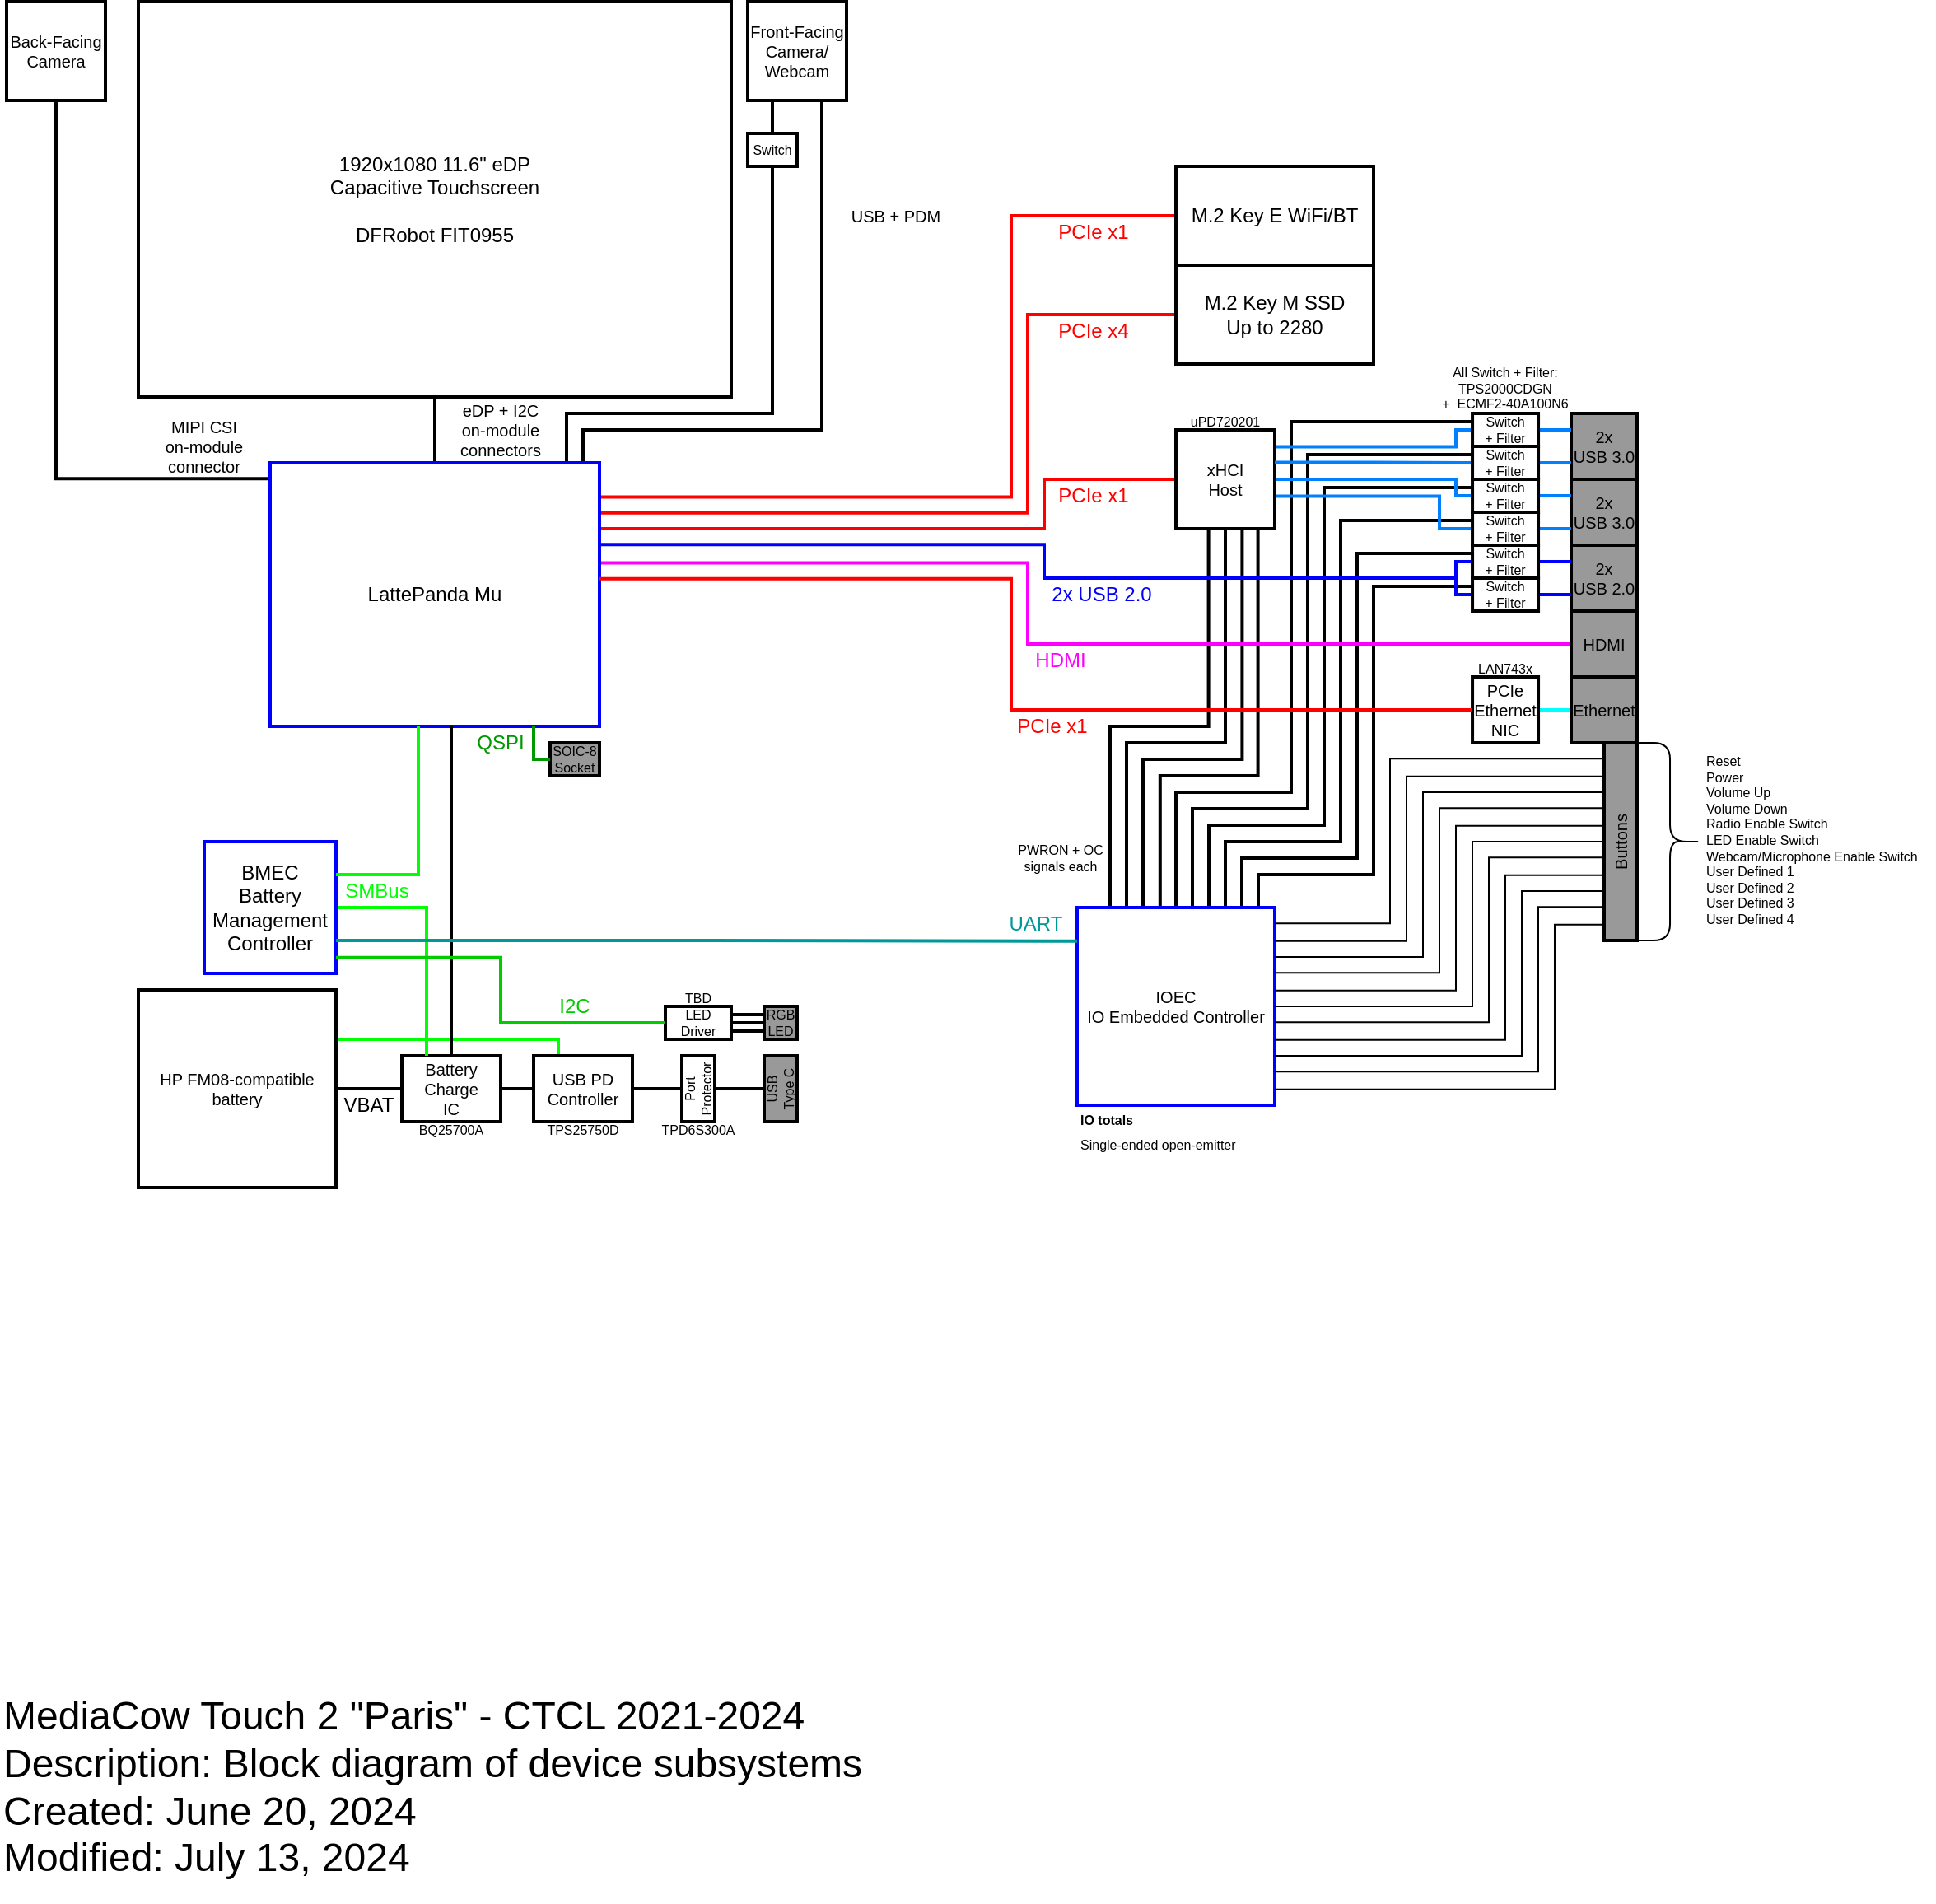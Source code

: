 <mxfile version="24.6.4" type="device">
  <diagram name="Page-1" id="_52FcOgEGnPiSp6zgUy1">
    <mxGraphModel dx="717" dy="421" grid="1" gridSize="10" guides="1" tooltips="1" connect="1" arrows="0" fold="1" page="1" pageScale="1" pageWidth="1654" pageHeight="1169" math="0" shadow="0">
      <root>
        <mxCell id="0" />
        <mxCell id="1" parent="0" />
        <mxCell id="qCC53J8WeRlyu8_lVZd8-50" style="edgeStyle=orthogonalEdgeStyle;rounded=0;orthogonalLoop=1;jettySize=auto;html=1;exitX=0.42;exitY=0;exitDx=0;exitDy=0;exitPerimeter=0;entryX=0.83;entryY=1;entryDx=0;entryDy=0;entryPerimeter=0;strokeWidth=2;endArrow=none;endFill=0;" edge="1" parent="1" source="qCC53J8WeRlyu8_lVZd8-1" target="nyTxFrwXQeLfpjwzNf0D-9">
          <mxGeometry relative="1" as="geometry">
            <Array as="points">
              <mxPoint x="710" y="480" />
              <mxPoint x="770" y="480" />
            </Array>
          </mxGeometry>
        </mxCell>
        <mxCell id="qCC53J8WeRlyu8_lVZd8-51" style="edgeStyle=orthogonalEdgeStyle;rounded=0;orthogonalLoop=1;jettySize=auto;html=1;exitX=0.67;exitY=1;exitDx=0;exitDy=0;exitPerimeter=0;entryX=0.33;entryY=0;entryDx=0;entryDy=0;entryPerimeter=0;strokeWidth=2;endArrow=none;endFill=0;" edge="1" parent="1" source="nyTxFrwXQeLfpjwzNf0D-9" target="qCC53J8WeRlyu8_lVZd8-1">
          <mxGeometry relative="1" as="geometry">
            <Array as="points">
              <mxPoint x="760" y="470" />
              <mxPoint x="700" y="470" />
              <mxPoint x="700" y="560" />
            </Array>
          </mxGeometry>
        </mxCell>
        <mxCell id="qCC53J8WeRlyu8_lVZd8-52" style="edgeStyle=orthogonalEdgeStyle;rounded=0;orthogonalLoop=1;jettySize=auto;html=1;exitX=0.25;exitY=0;exitDx=0;exitDy=0;exitPerimeter=0;entryX=0.5;entryY=1;entryDx=0;entryDy=0;entryPerimeter=0;strokeWidth=2;endArrow=none;endFill=0;" edge="1" parent="1" source="qCC53J8WeRlyu8_lVZd8-1" target="nyTxFrwXQeLfpjwzNf0D-9">
          <mxGeometry relative="1" as="geometry">
            <Array as="points">
              <mxPoint x="690" y="460" />
              <mxPoint x="750" y="460" />
            </Array>
          </mxGeometry>
        </mxCell>
        <mxCell id="qCC53J8WeRlyu8_lVZd8-53" style="edgeStyle=orthogonalEdgeStyle;rounded=0;orthogonalLoop=1;jettySize=auto;html=1;exitX=0.33;exitY=1;exitDx=0;exitDy=0;exitPerimeter=0;entryX=0.17;entryY=0;entryDx=0;entryDy=0;entryPerimeter=0;strokeWidth=2;endArrow=none;endFill=0;" edge="1" parent="1" source="nyTxFrwXQeLfpjwzNf0D-9" target="qCC53J8WeRlyu8_lVZd8-1">
          <mxGeometry relative="1" as="geometry">
            <Array as="points">
              <mxPoint x="740" y="450" />
              <mxPoint x="680" y="450" />
              <mxPoint x="680" y="560" />
            </Array>
          </mxGeometry>
        </mxCell>
        <mxCell id="qCC53J8WeRlyu8_lVZd8-33" style="edgeStyle=orthogonalEdgeStyle;rounded=0;orthogonalLoop=1;jettySize=auto;html=1;exitX=0;exitY=0.25;exitDx=0;exitDy=0;entryX=0.5;entryY=0;entryDx=0;entryDy=0;entryPerimeter=0;strokeWidth=2;endArrow=none;endFill=0;" edge="1" parent="1" source="qCC53J8WeRlyu8_lVZd8-13" target="qCC53J8WeRlyu8_lVZd8-1">
          <mxGeometry relative="1" as="geometry">
            <mxPoint x="790" y="490" as="targetPoint" />
            <Array as="points">
              <mxPoint x="790" y="265" />
              <mxPoint x="790" y="490" />
              <mxPoint x="720" y="490" />
            </Array>
          </mxGeometry>
        </mxCell>
        <mxCell id="qCC53J8WeRlyu8_lVZd8-44" style="edgeStyle=orthogonalEdgeStyle;rounded=0;orthogonalLoop=1;jettySize=auto;html=1;exitX=0;exitY=0.25;exitDx=0;exitDy=0;entryX=0.58;entryY=0;entryDx=0;entryDy=0;entryPerimeter=0;strokeWidth=2;endArrow=none;endFill=0;" edge="1" parent="1" source="qCC53J8WeRlyu8_lVZd8-65" target="qCC53J8WeRlyu8_lVZd8-1">
          <mxGeometry relative="1" as="geometry">
            <mxPoint x="900.03" y="285" as="sourcePoint" />
            <Array as="points">
              <mxPoint x="800" y="285" />
              <mxPoint x="800" y="500" />
              <mxPoint x="730" y="500" />
              <mxPoint x="730" y="560" />
            </Array>
          </mxGeometry>
        </mxCell>
        <mxCell id="qCC53J8WeRlyu8_lVZd8-45" style="edgeStyle=orthogonalEdgeStyle;rounded=0;orthogonalLoop=1;jettySize=auto;html=1;exitX=0;exitY=0.25;exitDx=0;exitDy=0;entryX=0.67;entryY=0;entryDx=0;entryDy=0;entryPerimeter=0;strokeWidth=2;endArrow=none;endFill=0;" edge="1" parent="1" source="qCC53J8WeRlyu8_lVZd8-66" target="qCC53J8WeRlyu8_lVZd8-1">
          <mxGeometry relative="1" as="geometry">
            <mxPoint x="900.03" y="305" as="sourcePoint" />
            <Array as="points">
              <mxPoint x="810" y="305" />
              <mxPoint x="810" y="510" />
              <mxPoint x="740" y="510" />
              <mxPoint x="740" y="560" />
            </Array>
          </mxGeometry>
        </mxCell>
        <mxCell id="qCC53J8WeRlyu8_lVZd8-46" style="edgeStyle=orthogonalEdgeStyle;rounded=0;orthogonalLoop=1;jettySize=auto;html=1;exitX=0;exitY=0.25;exitDx=0;exitDy=0;strokeWidth=2;endArrow=none;endFill=0;entryX=0.75;entryY=0;entryDx=0;entryDy=0;entryPerimeter=0;" edge="1" parent="1" source="qCC53J8WeRlyu8_lVZd8-67" target="qCC53J8WeRlyu8_lVZd8-1">
          <mxGeometry relative="1" as="geometry">
            <mxPoint x="900.03" y="325" as="sourcePoint" />
            <mxPoint x="740" y="560" as="targetPoint" />
            <Array as="points">
              <mxPoint x="820" y="325" />
              <mxPoint x="820" y="520" />
              <mxPoint x="750" y="520" />
            </Array>
          </mxGeometry>
        </mxCell>
        <mxCell id="qCC53J8WeRlyu8_lVZd8-47" style="edgeStyle=orthogonalEdgeStyle;rounded=0;orthogonalLoop=1;jettySize=auto;html=1;exitX=0;exitY=0.25;exitDx=0;exitDy=0;entryX=0.83;entryY=0;entryDx=0;entryDy=0;entryPerimeter=0;strokeWidth=2;endArrow=none;endFill=0;" edge="1" parent="1" source="qCC53J8WeRlyu8_lVZd8-68" target="qCC53J8WeRlyu8_lVZd8-1">
          <mxGeometry relative="1" as="geometry">
            <mxPoint x="900.03" y="345" as="sourcePoint" />
            <Array as="points">
              <mxPoint x="830" y="345" />
              <mxPoint x="830" y="530" />
              <mxPoint x="760" y="530" />
              <mxPoint x="760" y="560" />
            </Array>
          </mxGeometry>
        </mxCell>
        <mxCell id="qCC53J8WeRlyu8_lVZd8-48" style="edgeStyle=orthogonalEdgeStyle;rounded=0;orthogonalLoop=1;jettySize=auto;html=1;exitX=0;exitY=0.25;exitDx=0;exitDy=0;entryX=0.92;entryY=0;entryDx=0;entryDy=0;entryPerimeter=0;strokeWidth=2;endArrow=none;endFill=0;" edge="1" parent="1" target="qCC53J8WeRlyu8_lVZd8-1">
          <mxGeometry relative="1" as="geometry">
            <mxPoint x="900.03" y="365" as="sourcePoint" />
            <Array as="points">
              <mxPoint x="840" y="365" />
              <mxPoint x="840" y="540" />
              <mxPoint x="770" y="540" />
              <mxPoint x="770" y="560" />
            </Array>
          </mxGeometry>
        </mxCell>
        <mxCell id="nyTxFrwXQeLfpjwzNf0D-2" style="edgeStyle=orthogonalEdgeStyle;rounded=0;orthogonalLoop=1;jettySize=auto;html=1;exitX=0.5;exitY=0;exitDx=0;exitDy=0;strokeWidth=2;endArrow=none;endFill=0;exitPerimeter=0;" parent="1" source="ZBqfu0O2WaxuwT3IXtq2-2" target="ZBqfu0O2WaxuwT3IXtq2-3" edge="1">
          <mxGeometry relative="1" as="geometry" />
        </mxCell>
        <mxCell id="nyTxFrwXQeLfpjwzNf0D-19" style="edgeStyle=orthogonalEdgeStyle;rounded=0;orthogonalLoop=1;jettySize=auto;html=1;exitX=1;exitY=0.13;exitDx=0;exitDy=0;exitPerimeter=0;entryX=0;entryY=0.5;entryDx=0;entryDy=0;strokeWidth=2;endArrow=none;endFill=0;strokeColor=#FF0000;" parent="1" source="ZBqfu0O2WaxuwT3IXtq2-2" target="nyTxFrwXQeLfpjwzNf0D-18" edge="1">
          <mxGeometry relative="1" as="geometry">
            <Array as="points">
              <mxPoint x="620" y="311" />
              <mxPoint x="620" y="140" />
            </Array>
          </mxGeometry>
        </mxCell>
        <mxCell id="nyTxFrwXQeLfpjwzNf0D-20" style="edgeStyle=orthogonalEdgeStyle;rounded=0;orthogonalLoop=1;jettySize=auto;html=1;exitX=1;exitY=0.19;exitDx=0;exitDy=0;exitPerimeter=0;entryX=0;entryY=0.5;entryDx=0;entryDy=0;strokeWidth=2;endArrow=none;endFill=0;strokeColor=#FF0000;" parent="1" source="ZBqfu0O2WaxuwT3IXtq2-2" target="nyTxFrwXQeLfpjwzNf0D-17" edge="1">
          <mxGeometry relative="1" as="geometry">
            <Array as="points">
              <mxPoint x="630" y="320" />
              <mxPoint x="630" y="200" />
            </Array>
          </mxGeometry>
        </mxCell>
        <mxCell id="nyTxFrwXQeLfpjwzNf0D-21" style="edgeStyle=orthogonalEdgeStyle;rounded=0;orthogonalLoop=1;jettySize=auto;html=1;exitX=1;exitY=0.25;exitDx=0;exitDy=0;exitPerimeter=0;entryX=0;entryY=0.5;entryDx=0;entryDy=0;strokeWidth=2;endArrow=none;endFill=0;strokeColor=#FF0000;" parent="1" source="ZBqfu0O2WaxuwT3IXtq2-2" target="nyTxFrwXQeLfpjwzNf0D-9" edge="1">
          <mxGeometry relative="1" as="geometry">
            <Array as="points">
              <mxPoint x="640" y="330" />
              <mxPoint x="640" y="300" />
            </Array>
          </mxGeometry>
        </mxCell>
        <mxCell id="nyTxFrwXQeLfpjwzNf0D-22" style="edgeStyle=orthogonalEdgeStyle;rounded=0;orthogonalLoop=1;jettySize=auto;html=1;exitX=1;exitY=0.31;exitDx=0;exitDy=0;exitPerimeter=0;strokeWidth=2;endArrow=none;endFill=0;strokeColor=#0000FF;" parent="1" source="ZBqfu0O2WaxuwT3IXtq2-2" edge="1">
          <mxGeometry relative="1" as="geometry">
            <mxPoint x="890" y="360" as="targetPoint" />
            <Array as="points">
              <mxPoint x="640" y="340" />
              <mxPoint x="640" y="360" />
            </Array>
          </mxGeometry>
        </mxCell>
        <mxCell id="nyTxFrwXQeLfpjwzNf0D-23" style="edgeStyle=orthogonalEdgeStyle;rounded=0;orthogonalLoop=1;jettySize=auto;html=1;strokeWidth=2;endArrow=none;endFill=0;entryX=0;entryY=0.5;entryDx=0;entryDy=0;strokeColor=#FF00FF;exitX=1;exitY=0.38;exitDx=0;exitDy=0;exitPerimeter=0;" parent="1" source="ZBqfu0O2WaxuwT3IXtq2-2" target="nyTxFrwXQeLfpjwzNf0D-5" edge="1">
          <mxGeometry relative="1" as="geometry">
            <Array as="points">
              <mxPoint x="630" y="351" />
              <mxPoint x="630" y="400" />
            </Array>
            <mxPoint x="380" y="350" as="sourcePoint" />
            <mxPoint x="790" y="390" as="targetPoint" />
          </mxGeometry>
        </mxCell>
        <mxCell id="nyTxFrwXQeLfpjwzNf0D-36" style="edgeStyle=orthogonalEdgeStyle;rounded=0;orthogonalLoop=1;jettySize=auto;html=1;exitX=0;exitY=0.06;exitDx=0;exitDy=0;exitPerimeter=0;entryX=0.5;entryY=1;entryDx=0;entryDy=0;endArrow=none;endFill=0;strokeWidth=2;" parent="1" source="ZBqfu0O2WaxuwT3IXtq2-2" target="nyTxFrwXQeLfpjwzNf0D-34" edge="1">
          <mxGeometry relative="1" as="geometry" />
        </mxCell>
        <mxCell id="qCC53J8WeRlyu8_lVZd8-3" style="edgeStyle=orthogonalEdgeStyle;rounded=0;orthogonalLoop=1;jettySize=auto;html=1;exitX=0.9;exitY=0;exitDx=0;exitDy=0;exitPerimeter=0;entryX=0.5;entryY=1;entryDx=0;entryDy=0;strokeWidth=2;endArrow=none;endFill=0;" edge="1" parent="1" source="ZBqfu0O2WaxuwT3IXtq2-2" target="qCC53J8WeRlyu8_lVZd8-123">
          <mxGeometry relative="1" as="geometry">
            <Array as="points">
              <mxPoint x="350" y="260" />
              <mxPoint x="475" y="260" />
            </Array>
          </mxGeometry>
        </mxCell>
        <mxCell id="qCC53J8WeRlyu8_lVZd8-125" style="edgeStyle=orthogonalEdgeStyle;rounded=0;orthogonalLoop=1;jettySize=auto;html=1;exitX=0.95;exitY=0;exitDx=0;exitDy=0;exitPerimeter=0;entryX=0.75;entryY=1;entryDx=0;entryDy=0;strokeWidth=2;endArrow=none;endFill=0;" edge="1" parent="1" source="ZBqfu0O2WaxuwT3IXtq2-2" target="nyTxFrwXQeLfpjwzNf0D-35">
          <mxGeometry relative="1" as="geometry">
            <Array as="points">
              <mxPoint x="360" y="270" />
              <mxPoint x="505" y="270" />
            </Array>
          </mxGeometry>
        </mxCell>
        <mxCell id="ZBqfu0O2WaxuwT3IXtq2-2" value="LattePanda Mu" style="rounded=0;whiteSpace=wrap;html=1;strokeWidth=2;points=[[0,0.06,0,0,0],[0,0.13,0,0,0],[0,0.19,0,0,0],[0,0.25,0,0,0],[0,0.31,0,0,0],[0,0.38,0,0,0],[0,0.44,0,0,0],[0,0.5,0,0,0],[0,0.56,0,0,0],[0,0.63,0,0,0],[0,0.69,0,0,0],[0,0.75,0,0,0],[0,0.81,0,0,0],[0,0.88,0,0,0],[0,0.94,0,0,0],[0.05,0,0,0,0],[0.05,1,0,0,0],[0.1,0,0,0,0],[0.1,1,0,0,0],[0.15,0,0,0,0],[0.15,1,0,0,0],[0.2,0,0,0,0],[0.2,1,0,0,0],[0.25,0,0,0,0],[0.25,1,0,0,0],[0.3,0,0,0,0],[0.3,1,0,0,0],[0.35,0,0,0,0],[0.35,1,0,0,0],[0.4,0,0,0,0],[0.4,1,0,0,0],[0.45,0,0,0,0],[0.45,1,0,0,0],[0.5,0,0,0,0],[0.5,1,0,0,0],[0.55,0,0,0,0],[0.55,1,0,0,0],[0.6,0,0,0,0],[0.6,1,0,0,0],[0.65,0,0,0,0],[0.65,1,0,0,0],[0.7,0,0,0,0],[0.7,1,0,0,0],[0.75,0,0,0,0],[0.75,1,0,0,0],[0.8,0,0,0,0],[0.8,1,0,0,0],[0.85,0,0,0,0],[0.85,1,0,0,0],[0.9,0,0,0,0],[0.9,1,0,0,0],[0.95,0,0,0,0],[0.95,1,0,0,0],[1,0.06,0,0,0],[1,0.13,0,0,0],[1,0.19,0,0,0],[1,0.25,0,0,0],[1,0.31,0,0,0],[1,0.38,0,0,0],[1,0.44,0,0,0],[1,0.5,0,0,0],[1,0.56,0,0,0],[1,0.63,0,0,0],[1,0.69,0,0,0],[1,0.75,0,0,0],[1,0.81,0,0,0],[1,0.88,0,0,0],[1,0.94,0,0,0]];strokeColor=#0000FF;" parent="1" vertex="1">
          <mxGeometry x="170" y="290" width="200" height="160" as="geometry" />
        </mxCell>
        <mxCell id="ZBqfu0O2WaxuwT3IXtq2-3" value="1920x1080 11.6&quot; eDP &lt;br&gt;Capacitive Touchscreen&lt;br&gt;&lt;br&gt;DFRobot&amp;nbsp;FIT0955" style="rounded=0;whiteSpace=wrap;html=1;align=center;verticalAlign=middle;fontFamily=Helvetica;fontSize=12;strokeWidth=2;" parent="1" vertex="1">
          <mxGeometry x="90" y="10" width="360" height="240" as="geometry" />
        </mxCell>
        <mxCell id="nyTxFrwXQeLfpjwzNf0D-1" value="MediaCow Touch 2 &quot;Paris&quot; - CTCL 2021-2024&lt;br style=&quot;font-size: 24px;&quot;&gt;Description: Block diagram of device subsystems&lt;br style=&quot;font-size: 24px;&quot;&gt;&lt;div style=&quot;font-size: 24px;&quot;&gt;Created: June 20, 2024&lt;/div&gt;&lt;div style=&quot;font-size: 24px;&quot;&gt;Modified: July 13, 2024&lt;/div&gt;" style="text;html=1;align=left;verticalAlign=top;whiteSpace=wrap;rounded=0;fontSize=24;" parent="1" vertex="1">
          <mxGeometry x="6.43" y="1030" width="563.57" height="133.86" as="geometry" />
        </mxCell>
        <mxCell id="nyTxFrwXQeLfpjwzNf0D-3" value="eDP + I2C&lt;br style=&quot;font-size: 10px;&quot;&gt;on-module &lt;br&gt;connectors" style="text;html=1;align=center;verticalAlign=middle;whiteSpace=wrap;rounded=0;fontSize=10;" parent="1" vertex="1">
          <mxGeometry x="280" y="250" width="60" height="40" as="geometry" />
        </mxCell>
        <mxCell id="nyTxFrwXQeLfpjwzNf0D-13" style="edgeStyle=orthogonalEdgeStyle;rounded=0;orthogonalLoop=1;jettySize=auto;html=1;exitX=1;exitY=0.5;exitDx=0;exitDy=0;strokeWidth=2;endArrow=none;endFill=0;strokeColor=#00FFFF;" parent="1" source="nyTxFrwXQeLfpjwzNf0D-4" target="nyTxFrwXQeLfpjwzNf0D-12" edge="1">
          <mxGeometry relative="1" as="geometry" />
        </mxCell>
        <mxCell id="nyTxFrwXQeLfpjwzNf0D-4" value="PCIe&lt;div style=&quot;font-size: 10px;&quot;&gt;Ethernet&lt;/div&gt;&lt;div style=&quot;font-size: 10px;&quot;&gt;NIC&lt;/div&gt;" style="rounded=0;whiteSpace=wrap;html=1;strokeWidth=2;fontSize=10;" parent="1" vertex="1">
          <mxGeometry x="900.03" y="420" width="40" height="40" as="geometry" />
        </mxCell>
        <mxCell id="nyTxFrwXQeLfpjwzNf0D-5" value="HDMI" style="rounded=0;whiteSpace=wrap;html=1;strokeWidth=2;fontSize=10;fillColor=#999999;" parent="1" vertex="1">
          <mxGeometry x="960" y="380" width="40" height="40" as="geometry" />
        </mxCell>
        <mxCell id="nyTxFrwXQeLfpjwzNf0D-6" value="2x&lt;br&gt;USB 2.0" style="rounded=0;whiteSpace=wrap;html=1;strokeWidth=2;fontSize=10;fillColor=#999999;" parent="1" vertex="1">
          <mxGeometry x="960" y="340" width="40" height="40" as="geometry" />
        </mxCell>
        <mxCell id="nyTxFrwXQeLfpjwzNf0D-7" value="2x&lt;br&gt;USB 3.0" style="rounded=0;whiteSpace=wrap;html=1;strokeWidth=2;fontSize=10;fillColor=#999999;" parent="1" vertex="1">
          <mxGeometry x="960" y="300" width="40" height="40" as="geometry" />
        </mxCell>
        <mxCell id="nyTxFrwXQeLfpjwzNf0D-8" value="2x&lt;br&gt;USB 3.0" style="rounded=0;whiteSpace=wrap;html=1;strokeWidth=2;fontSize=10;fillColor=#999999;" parent="1" vertex="1">
          <mxGeometry x="960" y="260" width="40" height="40" as="geometry" />
        </mxCell>
        <mxCell id="qCC53J8WeRlyu8_lVZd8-25" style="edgeStyle=orthogonalEdgeStyle;rounded=0;orthogonalLoop=1;jettySize=auto;html=1;exitX=1;exitY=0.17;exitDx=0;exitDy=0;exitPerimeter=0;entryX=0;entryY=0.5;entryDx=0;entryDy=0;endArrow=none;endFill=0;strokeWidth=2;strokeColor=#007FFF;" edge="1" parent="1" source="nyTxFrwXQeLfpjwzNf0D-9" target="qCC53J8WeRlyu8_lVZd8-13">
          <mxGeometry relative="1" as="geometry">
            <Array as="points">
              <mxPoint x="890" y="280" />
              <mxPoint x="890" y="270" />
            </Array>
          </mxGeometry>
        </mxCell>
        <mxCell id="qCC53J8WeRlyu8_lVZd8-27" style="edgeStyle=orthogonalEdgeStyle;rounded=0;orthogonalLoop=1;jettySize=auto;html=1;exitX=1;exitY=0.5;exitDx=0;exitDy=0;exitPerimeter=0;entryX=0;entryY=0.5;entryDx=0;entryDy=0;endArrow=none;endFill=0;strokeWidth=2;strokeColor=#007FFF;" edge="1" parent="1" source="nyTxFrwXQeLfpjwzNf0D-9" target="qCC53J8WeRlyu8_lVZd8-66">
          <mxGeometry relative="1" as="geometry">
            <mxPoint x="900.03" y="310" as="targetPoint" />
            <Array as="points">
              <mxPoint x="890" y="300" />
              <mxPoint x="890" y="310" />
            </Array>
          </mxGeometry>
        </mxCell>
        <mxCell id="qCC53J8WeRlyu8_lVZd8-28" style="edgeStyle=orthogonalEdgeStyle;rounded=0;orthogonalLoop=1;jettySize=auto;html=1;exitX=1;exitY=0.67;exitDx=0;exitDy=0;exitPerimeter=0;entryX=0;entryY=0.5;entryDx=0;entryDy=0;endArrow=none;endFill=0;strokeWidth=2;strokeColor=#007FFF;" edge="1" parent="1" source="nyTxFrwXQeLfpjwzNf0D-9" target="qCC53J8WeRlyu8_lVZd8-67">
          <mxGeometry relative="1" as="geometry">
            <mxPoint x="900.03" y="330" as="targetPoint" />
            <Array as="points">
              <mxPoint x="880" y="310" />
              <mxPoint x="880" y="330" />
            </Array>
          </mxGeometry>
        </mxCell>
        <mxCell id="nyTxFrwXQeLfpjwzNf0D-9" value="xHCI&lt;div&gt;Host&lt;/div&gt;" style="rounded=0;whiteSpace=wrap;html=1;strokeWidth=2;fontSize=10;points=[[0,0.17,0,0,0],[0,0.33,0,0,0],[0,0.5,0,0,0],[0,0.67,0,0,0],[0,0.83,0,0,0],[0.17,0,0,0,0],[0.17,1,0,0,0],[0.33,0,0,0,0],[0.33,1,0,0,0],[0.5,0,0,0,0],[0.5,1,0,0,0],[0.67,0,0,0,0],[0.67,1,0,0,0],[0.83,0,0,0,0],[0.83,1,0,0,0],[1,0.17,0,0,0],[1,0.33,0,0,0],[1,0.5,0,0,0],[1,0.67,0,0,0],[1,0.83,0,0,0]];" parent="1" vertex="1">
          <mxGeometry x="720" y="270" width="60" height="60" as="geometry" />
        </mxCell>
        <mxCell id="nyTxFrwXQeLfpjwzNf0D-12" value="Ethernet" style="rounded=0;whiteSpace=wrap;html=1;strokeWidth=2;fontSize=10;fillColor=#999999;" parent="1" vertex="1">
          <mxGeometry x="960" y="420" width="40" height="40" as="geometry" />
        </mxCell>
        <mxCell id="7Sn69RZkU82Lt-cHXCPE-11" style="edgeStyle=orthogonalEdgeStyle;rounded=0;orthogonalLoop=1;jettySize=auto;html=1;exitX=0;exitY=0.5;exitDx=0;exitDy=0;entryX=1;entryY=0.5;entryDx=0;entryDy=0;strokeWidth=2;endArrow=none;endFill=0;" parent="1" source="7Sn69RZkU82Lt-cHXCPE-21" target="7Sn69RZkU82Lt-cHXCPE-7" edge="1">
          <mxGeometry relative="1" as="geometry" />
        </mxCell>
        <mxCell id="nyTxFrwXQeLfpjwzNf0D-14" value="USB&lt;div style=&quot;font-size: 8px;&quot;&gt;Type&amp;nbsp;&lt;span style=&quot;background-color: initial;&quot;&gt;C&lt;/span&gt;&lt;/div&gt;" style="rounded=0;whiteSpace=wrap;html=1;strokeWidth=2;fontSize=8;horizontal=0;fillColor=#999999;" parent="1" vertex="1">
          <mxGeometry x="470" y="650" width="20" height="40" as="geometry" />
        </mxCell>
        <mxCell id="nyTxFrwXQeLfpjwzNf0D-17" value="M.2 Key M SSD&lt;div&gt;Up to 2280&lt;/div&gt;" style="rounded=0;whiteSpace=wrap;html=1;strokeWidth=2;" parent="1" vertex="1">
          <mxGeometry x="720" y="170" width="120" height="60" as="geometry" />
        </mxCell>
        <mxCell id="nyTxFrwXQeLfpjwzNf0D-18" value="M.2 Key E WiFi/BT" style="rounded=0;whiteSpace=wrap;html=1;strokeWidth=2;" parent="1" vertex="1">
          <mxGeometry x="720" y="110" width="120" height="60" as="geometry" />
        </mxCell>
        <mxCell id="nyTxFrwXQeLfpjwzNf0D-24" style="edgeStyle=orthogonalEdgeStyle;rounded=0;orthogonalLoop=1;jettySize=auto;html=1;exitX=1;exitY=0.44;exitDx=0;exitDy=0;exitPerimeter=0;entryX=0;entryY=0.5;entryDx=0;entryDy=0;strokeWidth=2;endArrow=none;endFill=0;strokeColor=#FF0000;" parent="1" source="ZBqfu0O2WaxuwT3IXtq2-2" target="nyTxFrwXQeLfpjwzNf0D-4" edge="1">
          <mxGeometry relative="1" as="geometry">
            <Array as="points">
              <mxPoint x="620" y="360" />
              <mxPoint x="620" y="440" />
            </Array>
          </mxGeometry>
        </mxCell>
        <mxCell id="nyTxFrwXQeLfpjwzNf0D-25" value="2x USB 2.0" style="text;html=1;align=center;verticalAlign=middle;whiteSpace=wrap;rounded=0;strokeColor=none;fontColor=#0000FF;" parent="1" vertex="1">
          <mxGeometry x="640" y="360" width="70" height="20" as="geometry" />
        </mxCell>
        <mxCell id="nyTxFrwXQeLfpjwzNf0D-29" value="HDMI" style="text;html=1;align=center;verticalAlign=middle;whiteSpace=wrap;rounded=0;fontColor=#FF00FF;" parent="1" vertex="1">
          <mxGeometry x="630" y="400" width="40" height="20" as="geometry" />
        </mxCell>
        <mxCell id="nyTxFrwXQeLfpjwzNf0D-30" value="PCIe x1" style="text;html=1;align=center;verticalAlign=middle;whiteSpace=wrap;rounded=0;fontColor=#FF0000;" parent="1" vertex="1">
          <mxGeometry x="620" y="440" width="50" height="20" as="geometry" />
        </mxCell>
        <mxCell id="nyTxFrwXQeLfpjwzNf0D-31" value="PCIe x1" style="text;html=1;align=center;verticalAlign=middle;whiteSpace=wrap;rounded=0;fontColor=#FF0000;" parent="1" vertex="1">
          <mxGeometry x="640" y="300" width="60" height="20" as="geometry" />
        </mxCell>
        <mxCell id="nyTxFrwXQeLfpjwzNf0D-32" value="PCIe x1" style="text;html=1;align=center;verticalAlign=middle;whiteSpace=wrap;rounded=0;fontColor=#FF0000;" parent="1" vertex="1">
          <mxGeometry x="640" y="140" width="60" height="20" as="geometry" />
        </mxCell>
        <mxCell id="nyTxFrwXQeLfpjwzNf0D-33" value="PCIe x4" style="text;html=1;align=center;verticalAlign=middle;whiteSpace=wrap;rounded=0;fontColor=#FF0000;" parent="1" vertex="1">
          <mxGeometry x="640" y="200" width="60" height="20" as="geometry" />
        </mxCell>
        <mxCell id="nyTxFrwXQeLfpjwzNf0D-34" value="Back-Facing Camera" style="rounded=0;whiteSpace=wrap;html=1;fontSize=10;strokeWidth=2;" parent="1" vertex="1">
          <mxGeometry x="10" y="10" width="60" height="60" as="geometry" />
        </mxCell>
        <mxCell id="nyTxFrwXQeLfpjwzNf0D-35" value="Front-Facing Camera/&lt;br&gt;&lt;span style=&quot;background-color: initial;&quot;&gt;Webcam&lt;/span&gt;" style="rounded=0;whiteSpace=wrap;html=1;fontSize=10;strokeWidth=2;" parent="1" vertex="1">
          <mxGeometry x="460" y="10" width="60" height="60" as="geometry" />
        </mxCell>
        <mxCell id="nyTxFrwXQeLfpjwzNf0D-40" value="MIPI CSI&lt;br style=&quot;font-size: 10px;&quot;&gt;on-module &lt;br&gt;connector" style="text;html=1;align=center;verticalAlign=middle;whiteSpace=wrap;rounded=0;fontSize=10;" parent="1" vertex="1">
          <mxGeometry x="100.0" y="260" width="60" height="40" as="geometry" />
        </mxCell>
        <mxCell id="nyTxFrwXQeLfpjwzNf0D-41" value="USB + PDM" style="text;html=1;align=center;verticalAlign=middle;whiteSpace=wrap;rounded=0;fontSize=10;" parent="1" vertex="1">
          <mxGeometry x="520" y="130" width="60" height="20" as="geometry" />
        </mxCell>
        <mxCell id="7Sn69RZkU82Lt-cHXCPE-36" style="edgeStyle=orthogonalEdgeStyle;rounded=0;orthogonalLoop=1;jettySize=auto;html=1;exitX=1;exitY=0.5;exitDx=0;exitDy=0;entryX=0;entryY=0.5;entryDx=0;entryDy=0;strokeWidth=2;endArrow=none;endFill=0;" parent="1" source="7Sn69RZkU82Lt-cHXCPE-3" target="7Sn69RZkU82Lt-cHXCPE-7" edge="1">
          <mxGeometry relative="1" as="geometry" />
        </mxCell>
        <mxCell id="7Sn69RZkU82Lt-cHXCPE-51" style="edgeStyle=orthogonalEdgeStyle;rounded=0;orthogonalLoop=1;jettySize=auto;html=1;exitX=0.25;exitY=0;exitDx=0;exitDy=0;entryX=1;entryY=0.25;entryDx=0;entryDy=0;strokeColor=#00FF00;strokeWidth=2;endArrow=none;endFill=0;" parent="1" source="7Sn69RZkU82Lt-cHXCPE-3" target="7Sn69RZkU82Lt-cHXCPE-5" edge="1">
          <mxGeometry relative="1" as="geometry">
            <Array as="points">
              <mxPoint x="265" y="640" />
            </Array>
          </mxGeometry>
        </mxCell>
        <mxCell id="7Sn69RZkU82Lt-cHXCPE-52" style="edgeStyle=orthogonalEdgeStyle;rounded=0;orthogonalLoop=1;jettySize=auto;html=1;exitX=0.25;exitY=0;exitDx=0;exitDy=0;entryX=0.25;entryY=0;entryDx=0;entryDy=0;strokeColor=#00FF00;strokeWidth=2;endArrow=none;endFill=0;" parent="1" source="7Sn69RZkU82Lt-cHXCPE-3" target="7Sn69RZkU82Lt-cHXCPE-7" edge="1">
          <mxGeometry relative="1" as="geometry">
            <Array as="points">
              <mxPoint x="265" y="640" />
              <mxPoint x="345" y="640" />
            </Array>
          </mxGeometry>
        </mxCell>
        <mxCell id="7Sn69RZkU82Lt-cHXCPE-3" value="Battery Charge&lt;div&gt;IC&lt;/div&gt;" style="rounded=0;whiteSpace=wrap;html=1;strokeWidth=2;fontSize=10;" parent="1" vertex="1">
          <mxGeometry x="250" y="650" width="60" height="40" as="geometry" />
        </mxCell>
        <mxCell id="7Sn69RZkU82Lt-cHXCPE-4" style="edgeStyle=orthogonalEdgeStyle;rounded=0;orthogonalLoop=1;jettySize=auto;html=1;exitX=0;exitY=0.5;exitDx=0;exitDy=0;entryX=1;entryY=0.5;entryDx=0;entryDy=0;strokeWidth=2;endArrow=none;endFill=0;" parent="1" source="7Sn69RZkU82Lt-cHXCPE-3" target="7Sn69RZkU82Lt-cHXCPE-5" edge="1">
          <mxGeometry relative="1" as="geometry">
            <mxPoint x="287" y="720" as="targetPoint" />
          </mxGeometry>
        </mxCell>
        <mxCell id="7Sn69RZkU82Lt-cHXCPE-5" value="HP FM08-compatible battery" style="rounded=0;whiteSpace=wrap;html=1;strokeWidth=2;fontSize=10;" parent="1" vertex="1">
          <mxGeometry x="90" y="610" width="120" height="120" as="geometry" />
        </mxCell>
        <mxCell id="7Sn69RZkU82Lt-cHXCPE-6" value="VBAT" style="text;html=1;align=center;verticalAlign=middle;whiteSpace=wrap;rounded=0;" parent="1" vertex="1">
          <mxGeometry x="210" y="670" width="40" height="20" as="geometry" />
        </mxCell>
        <mxCell id="7Sn69RZkU82Lt-cHXCPE-7" value="USB PD&lt;div&gt;Controller&lt;/div&gt;" style="rounded=0;whiteSpace=wrap;html=1;strokeWidth=2;fontSize=10;" parent="1" vertex="1">
          <mxGeometry x="330" y="650" width="60" height="40" as="geometry" />
        </mxCell>
        <mxCell id="7Sn69RZkU82Lt-cHXCPE-8" value="TPS25750D" style="text;html=1;align=center;verticalAlign=middle;whiteSpace=wrap;rounded=0;fontSize=8;" parent="1" vertex="1">
          <mxGeometry x="330" y="690" width="60" height="10" as="geometry" />
        </mxCell>
        <mxCell id="7Sn69RZkU82Lt-cHXCPE-9" value="BQ25700A" style="text;html=1;align=center;verticalAlign=middle;whiteSpace=wrap;rounded=0;fontSize=8;" parent="1" vertex="1">
          <mxGeometry x="255" y="690" width="50" height="10" as="geometry" />
        </mxCell>
        <mxCell id="7Sn69RZkU82Lt-cHXCPE-50" style="edgeStyle=orthogonalEdgeStyle;rounded=0;orthogonalLoop=1;jettySize=auto;html=1;exitX=1;exitY=0.5;exitDx=0;exitDy=0;exitPerimeter=0;entryX=0.25;entryY=0;entryDx=0;entryDy=0;strokeColor=#00FF00;strokeWidth=2;endArrow=none;endFill=0;" parent="1" source="7Sn69RZkU82Lt-cHXCPE-12" target="7Sn69RZkU82Lt-cHXCPE-3" edge="1">
          <mxGeometry relative="1" as="geometry" />
        </mxCell>
        <mxCell id="7Sn69RZkU82Lt-cHXCPE-12" value="BMEC&lt;br&gt;Battery Management Controller" style="rounded=0;whiteSpace=wrap;html=1;strokeWidth=2;points=[[0,0.13,0,0,0],[0,0.25,0,0,0],[0,0.38,0,0,0],[0,0.5,0,0,0],[0,0.63,0,0,0],[0,0.75,0,0,0],[0,0.88,0,0,0],[0.13,0,0,0,0],[0.13,1,0,0,0],[0.25,0,0,0,0],[0.25,1,0,0,0],[0.38,0,0,0,0],[0.38,1,0,0,0],[0.5,0,0,0,0],[0.5,1,0,0,0],[0.63,0,0,0,0],[0.63,1,0,0,0],[0.75,0,0,0,0],[0.75,1,0,0,0],[0.88,0,0,0,0],[0.88,1,0,0,0],[1,0.13,0,0,0],[1,0.25,0,0,0],[1,0.38,0,0,0],[1,0.5,0,0,0],[1,0.63,0,0,0],[1,0.75,0,0,0],[1,0.88,0,0,0]];strokeColor=#0000FF;" parent="1" vertex="1">
          <mxGeometry x="130" y="520" width="80" height="80" as="geometry" />
        </mxCell>
        <mxCell id="7Sn69RZkU82Lt-cHXCPE-22" style="edgeStyle=orthogonalEdgeStyle;rounded=0;orthogonalLoop=1;jettySize=auto;html=1;exitX=1;exitY=0.5;exitDx=0;exitDy=0;entryX=0;entryY=0.5;entryDx=0;entryDy=0;strokeWidth=2;endArrow=none;endFill=0;" parent="1" source="7Sn69RZkU82Lt-cHXCPE-21" target="nyTxFrwXQeLfpjwzNf0D-14" edge="1">
          <mxGeometry relative="1" as="geometry" />
        </mxCell>
        <mxCell id="7Sn69RZkU82Lt-cHXCPE-21" value="Port Protector" style="rounded=0;whiteSpace=wrap;html=1;strokeWidth=2;fontSize=8;horizontal=0;" parent="1" vertex="1">
          <mxGeometry x="420" y="650" width="20" height="40" as="geometry" />
        </mxCell>
        <mxCell id="7Sn69RZkU82Lt-cHXCPE-23" value="TBD" style="text;html=1;align=center;verticalAlign=middle;whiteSpace=wrap;rounded=0;fontSize=8;" parent="1" vertex="1">
          <mxGeometry x="405" y="610" width="50" height="10" as="geometry" />
        </mxCell>
        <mxCell id="7Sn69RZkU82Lt-cHXCPE-32" value="SMBus" style="text;html=1;align=center;verticalAlign=middle;whiteSpace=wrap;rounded=0;fontColor=#00FF00;" parent="1" vertex="1">
          <mxGeometry x="210" y="540" width="50" height="20" as="geometry" />
        </mxCell>
        <mxCell id="7Sn69RZkU82Lt-cHXCPE-35" style="edgeStyle=orthogonalEdgeStyle;rounded=0;orthogonalLoop=1;jettySize=auto;html=1;exitX=0.5;exitY=0;exitDx=0;exitDy=0;entryX=0.55;entryY=1;entryDx=0;entryDy=0;entryPerimeter=0;strokeWidth=2;endArrow=none;endFill=0;" parent="1" source="7Sn69RZkU82Lt-cHXCPE-3" target="ZBqfu0O2WaxuwT3IXtq2-2" edge="1">
          <mxGeometry relative="1" as="geometry" />
        </mxCell>
        <mxCell id="7Sn69RZkU82Lt-cHXCPE-54" style="edgeStyle=orthogonalEdgeStyle;rounded=0;orthogonalLoop=1;jettySize=auto;html=1;exitX=0;exitY=0;exitDx=0;exitDy=0;entryX=0.45;entryY=1;entryDx=0;entryDy=0;entryPerimeter=0;endArrow=none;endFill=0;strokeColor=#00FF00;strokeWidth=2;" parent="1" source="7Sn69RZkU82Lt-cHXCPE-32" target="ZBqfu0O2WaxuwT3IXtq2-2" edge="1">
          <mxGeometry relative="1" as="geometry">
            <Array as="points">
              <mxPoint x="260" y="540" />
            </Array>
          </mxGeometry>
        </mxCell>
        <mxCell id="qCC53J8WeRlyu8_lVZd8-1" value="IOEC&lt;br style=&quot;font-size: 10px;&quot;&gt;IO Embedded Controller" style="rounded=0;whiteSpace=wrap;html=1;strokeWidth=2;points=[[0,0.08,0,0,0],[0,0.17,0,0,0],[0,0.25,0,0,0],[0,0.33,0,0,0],[0,0.42,0,0,0],[0,0.5,0,0,0],[0,0.58,0,0,0],[0,0.67,0,0,0],[0,0.75,0,0,0],[0,0.83,0,0,0],[0,0.92,0,0,0],[0.08,0,0,0,0],[0.08,1,0,0,0],[0.17,0,0,0,0],[0.17,1,0,0,0],[0.25,0,0,0,0],[0.25,1,0,0,0],[0.33,0,0,0,0],[0.33,1,0,0,0],[0.42,0,0,0,0],[0.42,1,0,0,0],[0.5,0,0,0,0],[0.5,1,0,0,0],[0.58,0,0,0,0],[0.58,1,0,0,0],[0.67,0,0,0,0],[0.67,1,0,0,0],[0.75,0,0,0,0],[0.75,1,0,0,0],[0.83,0,0,0,0],[0.83,1,0,0,0],[0.92,0,0,0,0],[0.92,1,0,0,0],[1,0.08,0,0,0],[1,0.17,0,0,0],[1,0.25,0,0,0],[1,0.33,0,0,0],[1,0.42,0,0,0],[1,0.5,0,0,0],[1,0.58,0,0,0],[1,0.67,0,0,0],[1,0.75,0,0,0],[1,0.83,0,0,0],[1,0.92,0,0,0]];strokeColor=#0000FF;fontSize=10;" vertex="1" parent="1">
          <mxGeometry x="660" y="560" width="120" height="120" as="geometry" />
        </mxCell>
        <mxCell id="qCC53J8WeRlyu8_lVZd8-2" value="uPD720201" style="text;html=1;align=center;verticalAlign=middle;whiteSpace=wrap;rounded=0;fontSize=8;" vertex="1" parent="1">
          <mxGeometry x="730" y="260" width="40" height="10" as="geometry" />
        </mxCell>
        <mxCell id="qCC53J8WeRlyu8_lVZd8-4" value="LAN743x" style="text;html=1;align=center;verticalAlign=middle;whiteSpace=wrap;rounded=0;fontSize=8;" vertex="1" parent="1">
          <mxGeometry x="900.03" y="410" width="40" height="10" as="geometry" />
        </mxCell>
        <mxCell id="qCC53J8WeRlyu8_lVZd8-5" style="edgeStyle=orthogonalEdgeStyle;rounded=0;orthogonalLoop=1;jettySize=auto;html=1;exitX=1;exitY=0.75;exitDx=0;exitDy=0;exitPerimeter=0;entryX=0;entryY=0.17;entryDx=0;entryDy=0;entryPerimeter=0;strokeColor=#009999;strokeWidth=2;endArrow=none;endFill=0;fontColor=#009999;" edge="1" parent="1" source="7Sn69RZkU82Lt-cHXCPE-12" target="qCC53J8WeRlyu8_lVZd8-1">
          <mxGeometry relative="1" as="geometry" />
        </mxCell>
        <mxCell id="qCC53J8WeRlyu8_lVZd8-6" value="UART" style="text;html=1;align=center;verticalAlign=middle;whiteSpace=wrap;rounded=0;fontColor=#009999;" vertex="1" parent="1">
          <mxGeometry x="610" y="560" width="50" height="20" as="geometry" />
        </mxCell>
        <mxCell id="qCC53J8WeRlyu8_lVZd8-21" style="edgeStyle=orthogonalEdgeStyle;rounded=0;orthogonalLoop=1;jettySize=auto;html=1;exitX=1;exitY=0.5;exitDx=0;exitDy=0;entryX=0;entryY=0.75;entryDx=0;entryDy=0;strokeColor=#007FFF;strokeWidth=2;endArrow=none;endFill=0;" edge="1" parent="1" source="qCC53J8WeRlyu8_lVZd8-67" target="nyTxFrwXQeLfpjwzNf0D-7">
          <mxGeometry relative="1" as="geometry">
            <mxPoint x="940.03" y="330" as="sourcePoint" />
          </mxGeometry>
        </mxCell>
        <mxCell id="qCC53J8WeRlyu8_lVZd8-22" style="edgeStyle=orthogonalEdgeStyle;rounded=0;orthogonalLoop=1;jettySize=auto;html=1;exitX=1;exitY=0.5;exitDx=0;exitDy=0;entryX=0;entryY=0.25;entryDx=0;entryDy=0;strokeColor=#007FFF;strokeWidth=2;endArrow=none;endFill=0;" edge="1" parent="1" source="qCC53J8WeRlyu8_lVZd8-66" target="nyTxFrwXQeLfpjwzNf0D-7">
          <mxGeometry relative="1" as="geometry">
            <mxPoint x="940.03" y="310" as="sourcePoint" />
          </mxGeometry>
        </mxCell>
        <mxCell id="qCC53J8WeRlyu8_lVZd8-23" style="edgeStyle=orthogonalEdgeStyle;rounded=0;orthogonalLoop=1;jettySize=auto;html=1;exitX=1;exitY=0.5;exitDx=0;exitDy=0;entryX=0;entryY=0.75;entryDx=0;entryDy=0;strokeColor=#007FFF;strokeWidth=2;endArrow=none;endFill=0;" edge="1" parent="1" source="qCC53J8WeRlyu8_lVZd8-65" target="nyTxFrwXQeLfpjwzNf0D-8">
          <mxGeometry relative="1" as="geometry">
            <mxPoint x="940.03" y="290" as="sourcePoint" />
          </mxGeometry>
        </mxCell>
        <mxCell id="qCC53J8WeRlyu8_lVZd8-24" style="edgeStyle=orthogonalEdgeStyle;rounded=0;orthogonalLoop=1;jettySize=auto;html=1;exitX=1;exitY=0.5;exitDx=0;exitDy=0;entryX=0;entryY=0.25;entryDx=0;entryDy=0;strokeColor=#007FFF;strokeWidth=2;endArrow=none;endFill=0;" edge="1" parent="1" source="qCC53J8WeRlyu8_lVZd8-13" target="nyTxFrwXQeLfpjwzNf0D-8">
          <mxGeometry relative="1" as="geometry" />
        </mxCell>
        <mxCell id="qCC53J8WeRlyu8_lVZd8-13" value="Switch&lt;br style=&quot;font-size: 8px;&quot;&gt;+ Filter" style="rounded=0;whiteSpace=wrap;html=1;strokeWidth=2;fontSize=8;" vertex="1" parent="1">
          <mxGeometry x="900.03" y="260" width="40" height="20" as="geometry" />
        </mxCell>
        <mxCell id="qCC53J8WeRlyu8_lVZd8-20" style="edgeStyle=orthogonalEdgeStyle;rounded=0;orthogonalLoop=1;jettySize=auto;html=1;exitX=1;exitY=0.5;exitDx=0;exitDy=0;entryX=0;entryY=0.75;entryDx=0;entryDy=0;strokeColor=#0000FF;strokeWidth=2;endArrow=none;endFill=0;" edge="1" parent="1" source="qCC53J8WeRlyu8_lVZd8-69" target="nyTxFrwXQeLfpjwzNf0D-6">
          <mxGeometry relative="1" as="geometry">
            <mxPoint x="940.03" y="370" as="sourcePoint" />
          </mxGeometry>
        </mxCell>
        <mxCell id="qCC53J8WeRlyu8_lVZd8-41" style="edgeStyle=orthogonalEdgeStyle;rounded=0;orthogonalLoop=1;jettySize=auto;html=1;exitX=0;exitY=0.5;exitDx=0;exitDy=0;strokeColor=#0000FF;strokeWidth=2;endArrow=none;endFill=0;" edge="1" parent="1" source="qCC53J8WeRlyu8_lVZd8-69">
          <mxGeometry relative="1" as="geometry">
            <mxPoint x="890" y="360" as="targetPoint" />
            <mxPoint x="900.03" y="370" as="sourcePoint" />
          </mxGeometry>
        </mxCell>
        <mxCell id="qCC53J8WeRlyu8_lVZd8-40" style="edgeStyle=orthogonalEdgeStyle;rounded=0;orthogonalLoop=1;jettySize=auto;html=1;exitX=0;exitY=0.5;exitDx=0;exitDy=0;strokeColor=#0000FF;strokeWidth=2;endArrow=none;endFill=0;" edge="1" parent="1" source="qCC53J8WeRlyu8_lVZd8-68">
          <mxGeometry relative="1" as="geometry">
            <mxPoint x="890" y="360" as="targetPoint" />
            <mxPoint x="900.03" y="350" as="sourcePoint" />
          </mxGeometry>
        </mxCell>
        <mxCell id="qCC53J8WeRlyu8_lVZd8-18" style="edgeStyle=orthogonalEdgeStyle;rounded=0;orthogonalLoop=1;jettySize=auto;html=1;exitX=1;exitY=0.5;exitDx=0;exitDy=0;entryX=0;entryY=0.25;entryDx=0;entryDy=0;strokeColor=#0000FF;strokeWidth=2;endArrow=none;endFill=0;" edge="1" parent="1" source="qCC53J8WeRlyu8_lVZd8-68" target="nyTxFrwXQeLfpjwzNf0D-6">
          <mxGeometry relative="1" as="geometry">
            <mxPoint x="940.03" y="350" as="sourcePoint" />
            <mxPoint x="950.03" y="340" as="targetPoint" />
          </mxGeometry>
        </mxCell>
        <mxCell id="qCC53J8WeRlyu8_lVZd8-26" style="edgeStyle=orthogonalEdgeStyle;rounded=0;orthogonalLoop=1;jettySize=auto;html=1;exitX=1;exitY=0.33;exitDx=0;exitDy=0;exitPerimeter=0;entryX=0;entryY=0.5;entryDx=0;entryDy=0;endArrow=none;endFill=0;strokeWidth=2;strokeColor=#007FFF;" edge="1" parent="1" source="nyTxFrwXQeLfpjwzNf0D-9" target="qCC53J8WeRlyu8_lVZd8-65">
          <mxGeometry relative="1" as="geometry">
            <mxPoint x="900.03" y="290" as="targetPoint" />
          </mxGeometry>
        </mxCell>
        <mxCell id="qCC53J8WeRlyu8_lVZd8-49" value="PWRON + OC signals each" style="text;html=1;align=center;verticalAlign=middle;whiteSpace=wrap;rounded=0;fontSize=8;" vertex="1" parent="1">
          <mxGeometry x="620" y="520" width="60" height="20" as="geometry" />
        </mxCell>
        <mxCell id="qCC53J8WeRlyu8_lVZd8-61" value="Buttons" style="rounded=0;whiteSpace=wrap;html=1;strokeWidth=2;fontSize=10;fillColor=#999999;horizontal=0;points=[[0,0.08,0,0,0],[0,0.17,0,0,0],[0,0.25,0,0,0],[0,0.33,0,0,0],[0,0.42,0,0,0],[0,0.5,0,0,0],[0,0.58,0,0,0],[0,0.67,0,0,0],[0,0.75,0,0,0],[0,0.83,0,0,0],[0,0.92,0,0,0]];" vertex="1" parent="1">
          <mxGeometry x="980" y="460" width="20" height="120" as="geometry" />
        </mxCell>
        <mxCell id="qCC53J8WeRlyu8_lVZd8-63" value="" style="shape=curlyBracket;whiteSpace=wrap;html=1;rounded=1;flipH=1;labelPosition=right;verticalLabelPosition=middle;align=left;verticalAlign=middle;strokeColor=#000000;fontColor=default;fillColor=none;size=0.5;" vertex="1" parent="1">
          <mxGeometry x="1000.03" y="460" width="39.97" height="120" as="geometry" />
        </mxCell>
        <mxCell id="qCC53J8WeRlyu8_lVZd8-64" value="Reset&lt;br style=&quot;font-size: 8px;&quot;&gt;Power&lt;div style=&quot;font-size: 8px;&quot;&gt;Volume Up&lt;/div&gt;&lt;div style=&quot;font-size: 8px;&quot;&gt;Volume Down&lt;/div&gt;&lt;div style=&quot;font-size: 8px;&quot;&gt;Radio Enable Switch&lt;/div&gt;&lt;div style=&quot;font-size: 8px;&quot;&gt;LED Enable Switch&lt;br&gt;Webcam/Microphone Enable Switch&lt;/div&gt;&lt;div style=&quot;font-size: 8px;&quot;&gt;User Defined 1&lt;/div&gt;&lt;div style=&quot;font-size: 8px;&quot;&gt;User Defined 2&lt;/div&gt;&lt;div style=&quot;font-size: 8px;&quot;&gt;User Defined 3&lt;/div&gt;&lt;div style=&quot;font-size: 8px;&quot;&gt;User Defined 4&lt;/div&gt;" style="text;html=1;align=left;verticalAlign=top;whiteSpace=wrap;rounded=0;fontColor=#000000;fontSize=8;" vertex="1" parent="1">
          <mxGeometry x="1040" y="460" width="140" height="120" as="geometry" />
        </mxCell>
        <mxCell id="qCC53J8WeRlyu8_lVZd8-65" value="Switch&lt;br style=&quot;font-size: 8px;&quot;&gt;+ Filter" style="rounded=0;whiteSpace=wrap;html=1;strokeWidth=2;fontSize=8;" vertex="1" parent="1">
          <mxGeometry x="900.03" y="280" width="40" height="20" as="geometry" />
        </mxCell>
        <mxCell id="qCC53J8WeRlyu8_lVZd8-66" value="Switch&lt;br style=&quot;font-size: 8px;&quot;&gt;+ Filter" style="rounded=0;whiteSpace=wrap;html=1;strokeWidth=2;fontSize=8;" vertex="1" parent="1">
          <mxGeometry x="900.03" y="300" width="40" height="20" as="geometry" />
        </mxCell>
        <mxCell id="qCC53J8WeRlyu8_lVZd8-67" value="Switch&lt;br style=&quot;font-size: 8px;&quot;&gt;+ Filter" style="rounded=0;whiteSpace=wrap;html=1;strokeWidth=2;fontSize=8;" vertex="1" parent="1">
          <mxGeometry x="900.03" y="320" width="40" height="20" as="geometry" />
        </mxCell>
        <mxCell id="qCC53J8WeRlyu8_lVZd8-68" value="Switch&lt;br style=&quot;font-size: 8px;&quot;&gt;+ Filter" style="rounded=0;whiteSpace=wrap;html=1;strokeWidth=2;fontSize=8;" vertex="1" parent="1">
          <mxGeometry x="900.03" y="340" width="40" height="20" as="geometry" />
        </mxCell>
        <mxCell id="qCC53J8WeRlyu8_lVZd8-69" value="Switch&lt;br style=&quot;font-size: 8px;&quot;&gt;+ Filter" style="rounded=0;whiteSpace=wrap;html=1;strokeWidth=2;fontSize=8;" vertex="1" parent="1">
          <mxGeometry x="900.03" y="360" width="40" height="20" as="geometry" />
        </mxCell>
        <mxCell id="qCC53J8WeRlyu8_lVZd8-71" value="All Switch + Filter:&lt;br&gt;TPS2000CDGN +&amp;nbsp;&amp;nbsp;ECMF2-40A100N6" style="text;html=1;align=center;verticalAlign=middle;whiteSpace=wrap;rounded=0;fontColor=#000000;fontSize=8;" vertex="1" parent="1">
          <mxGeometry x="875.03" y="230" width="90" height="30" as="geometry" />
        </mxCell>
        <mxCell id="qCC53J8WeRlyu8_lVZd8-98" value="SOIC-8&lt;br&gt;Socket" style="rounded=0;whiteSpace=wrap;html=1;strokeWidth=2;fontSize=8;horizontal=1;fillColor=#999999;points=[[0,0.5,0,0,0],[0.33,0,0,0,0],[0.33,1,0,0,0],[0.67,0,0,0,0],[0.67,1,0,0,0],[1,0.5,0,0,0]];" vertex="1" parent="1">
          <mxGeometry x="340" y="460" width="30" height="20" as="geometry" />
        </mxCell>
        <mxCell id="qCC53J8WeRlyu8_lVZd8-100" style="edgeStyle=orthogonalEdgeStyle;rounded=0;orthogonalLoop=1;jettySize=auto;html=1;exitX=0;exitY=0.5;exitDx=0;exitDy=0;exitPerimeter=0;entryX=0.8;entryY=1;entryDx=0;entryDy=0;entryPerimeter=0;strokeColor=#009900;fontColor=#5AA9E6;fillColor=#FFE45E;strokeWidth=2;endArrow=none;endFill=0;" edge="1" parent="1" source="qCC53J8WeRlyu8_lVZd8-98" target="ZBqfu0O2WaxuwT3IXtq2-2">
          <mxGeometry relative="1" as="geometry" />
        </mxCell>
        <mxCell id="qCC53J8WeRlyu8_lVZd8-101" value="QSPI" style="text;html=1;align=center;verticalAlign=middle;whiteSpace=wrap;rounded=0;fontColor=#009900;" vertex="1" parent="1">
          <mxGeometry x="285" y="450" width="50" height="20" as="geometry" />
        </mxCell>
        <mxCell id="qCC53J8WeRlyu8_lVZd8-131" style="edgeStyle=orthogonalEdgeStyle;rounded=0;orthogonalLoop=1;jettySize=auto;html=1;exitX=0;exitY=0.5;exitDx=0;exitDy=0;entryX=1;entryY=0.5;entryDx=0;entryDy=0;strokeWidth=2;endArrow=none;endFill=0;" edge="1" parent="1" source="qCC53J8WeRlyu8_lVZd8-104" target="qCC53J8WeRlyu8_lVZd8-126">
          <mxGeometry relative="1" as="geometry" />
        </mxCell>
        <mxCell id="qCC53J8WeRlyu8_lVZd8-104" value="RGB&lt;br&gt;LED" style="rounded=0;whiteSpace=wrap;html=1;strokeWidth=2;fontSize=8;horizontal=1;fillColor=#999999;" vertex="1" parent="1">
          <mxGeometry x="470" y="620" width="20" height="20" as="geometry" />
        </mxCell>
        <mxCell id="qCC53J8WeRlyu8_lVZd8-106" style="edgeStyle=orthogonalEdgeStyle;rounded=0;orthogonalLoop=1;jettySize=auto;html=1;exitX=1;exitY=0.08;exitDx=0;exitDy=0;exitPerimeter=0;entryX=0;entryY=0.08;entryDx=0;entryDy=0;entryPerimeter=0;endArrow=none;endFill=0;" edge="1" parent="1" source="qCC53J8WeRlyu8_lVZd8-1" target="qCC53J8WeRlyu8_lVZd8-61">
          <mxGeometry relative="1" as="geometry">
            <Array as="points">
              <mxPoint x="850" y="570" />
              <mxPoint x="850" y="470" />
            </Array>
          </mxGeometry>
        </mxCell>
        <mxCell id="qCC53J8WeRlyu8_lVZd8-107" style="edgeStyle=orthogonalEdgeStyle;rounded=0;orthogonalLoop=1;jettySize=auto;html=1;exitX=1;exitY=0.17;exitDx=0;exitDy=0;exitPerimeter=0;entryX=0;entryY=0.17;entryDx=0;entryDy=0;entryPerimeter=0;endArrow=none;endFill=0;" edge="1" parent="1" source="qCC53J8WeRlyu8_lVZd8-1" target="qCC53J8WeRlyu8_lVZd8-61">
          <mxGeometry relative="1" as="geometry">
            <Array as="points">
              <mxPoint x="860" y="580" />
              <mxPoint x="860" y="480" />
            </Array>
          </mxGeometry>
        </mxCell>
        <mxCell id="qCC53J8WeRlyu8_lVZd8-108" style="edgeStyle=orthogonalEdgeStyle;rounded=0;orthogonalLoop=1;jettySize=auto;html=1;exitX=1;exitY=0.25;exitDx=0;exitDy=0;exitPerimeter=0;entryX=0;entryY=0.25;entryDx=0;entryDy=0;entryPerimeter=0;endArrow=none;endFill=0;" edge="1" parent="1" source="qCC53J8WeRlyu8_lVZd8-1" target="qCC53J8WeRlyu8_lVZd8-61">
          <mxGeometry relative="1" as="geometry">
            <Array as="points">
              <mxPoint x="870" y="590" />
              <mxPoint x="870" y="490" />
            </Array>
          </mxGeometry>
        </mxCell>
        <mxCell id="qCC53J8WeRlyu8_lVZd8-109" style="edgeStyle=orthogonalEdgeStyle;rounded=0;orthogonalLoop=1;jettySize=auto;html=1;exitX=1;exitY=0.33;exitDx=0;exitDy=0;exitPerimeter=0;entryX=0;entryY=0.33;entryDx=0;entryDy=0;entryPerimeter=0;endArrow=none;endFill=0;" edge="1" parent="1" source="qCC53J8WeRlyu8_lVZd8-1" target="qCC53J8WeRlyu8_lVZd8-61">
          <mxGeometry relative="1" as="geometry" />
        </mxCell>
        <mxCell id="qCC53J8WeRlyu8_lVZd8-110" style="edgeStyle=orthogonalEdgeStyle;rounded=0;orthogonalLoop=1;jettySize=auto;html=1;exitX=1;exitY=0.42;exitDx=0;exitDy=0;exitPerimeter=0;entryX=0;entryY=0.42;entryDx=0;entryDy=0;entryPerimeter=0;endArrow=none;endFill=0;" edge="1" parent="1" source="qCC53J8WeRlyu8_lVZd8-1" target="qCC53J8WeRlyu8_lVZd8-61">
          <mxGeometry relative="1" as="geometry">
            <Array as="points">
              <mxPoint x="890" y="610" />
              <mxPoint x="890" y="510" />
            </Array>
          </mxGeometry>
        </mxCell>
        <mxCell id="qCC53J8WeRlyu8_lVZd8-111" style="edgeStyle=orthogonalEdgeStyle;rounded=0;orthogonalLoop=1;jettySize=auto;html=1;exitX=1;exitY=0.5;exitDx=0;exitDy=0;exitPerimeter=0;entryX=0;entryY=0.5;entryDx=0;entryDy=0;entryPerimeter=0;endArrow=none;endFill=0;" edge="1" parent="1" source="qCC53J8WeRlyu8_lVZd8-1" target="qCC53J8WeRlyu8_lVZd8-61">
          <mxGeometry relative="1" as="geometry">
            <Array as="points">
              <mxPoint x="900" y="620" />
              <mxPoint x="900" y="520" />
            </Array>
          </mxGeometry>
        </mxCell>
        <mxCell id="qCC53J8WeRlyu8_lVZd8-113" style="edgeStyle=orthogonalEdgeStyle;rounded=0;orthogonalLoop=1;jettySize=auto;html=1;exitX=1;exitY=0.58;exitDx=0;exitDy=0;exitPerimeter=0;entryX=0;entryY=0.58;entryDx=0;entryDy=0;entryPerimeter=0;endArrow=none;endFill=0;" edge="1" parent="1" source="qCC53J8WeRlyu8_lVZd8-1" target="qCC53J8WeRlyu8_lVZd8-61">
          <mxGeometry relative="1" as="geometry">
            <Array as="points">
              <mxPoint x="910" y="630" />
              <mxPoint x="910" y="530" />
            </Array>
          </mxGeometry>
        </mxCell>
        <mxCell id="qCC53J8WeRlyu8_lVZd8-114" style="edgeStyle=orthogonalEdgeStyle;rounded=0;orthogonalLoop=1;jettySize=auto;html=1;exitX=1;exitY=0.67;exitDx=0;exitDy=0;exitPerimeter=0;entryX=0;entryY=0.67;entryDx=0;entryDy=0;entryPerimeter=0;endArrow=none;endFill=0;" edge="1" parent="1" source="qCC53J8WeRlyu8_lVZd8-1" target="qCC53J8WeRlyu8_lVZd8-61">
          <mxGeometry relative="1" as="geometry">
            <Array as="points">
              <mxPoint x="920" y="640" />
              <mxPoint x="920" y="540" />
            </Array>
          </mxGeometry>
        </mxCell>
        <mxCell id="qCC53J8WeRlyu8_lVZd8-116" style="edgeStyle=orthogonalEdgeStyle;rounded=0;orthogonalLoop=1;jettySize=auto;html=1;exitX=1;exitY=0.75;exitDx=0;exitDy=0;exitPerimeter=0;entryX=0;entryY=0.75;entryDx=0;entryDy=0;entryPerimeter=0;endArrow=none;endFill=0;" edge="1" parent="1" source="qCC53J8WeRlyu8_lVZd8-1" target="qCC53J8WeRlyu8_lVZd8-61">
          <mxGeometry relative="1" as="geometry">
            <Array as="points">
              <mxPoint x="930" y="650" />
              <mxPoint x="930" y="550" />
            </Array>
          </mxGeometry>
        </mxCell>
        <mxCell id="qCC53J8WeRlyu8_lVZd8-117" style="edgeStyle=orthogonalEdgeStyle;rounded=0;orthogonalLoop=1;jettySize=auto;html=1;exitX=1;exitY=0.83;exitDx=0;exitDy=0;exitPerimeter=0;entryX=0;entryY=0.83;entryDx=0;entryDy=0;entryPerimeter=0;endArrow=none;endFill=0;" edge="1" parent="1" source="qCC53J8WeRlyu8_lVZd8-1" target="qCC53J8WeRlyu8_lVZd8-61">
          <mxGeometry relative="1" as="geometry">
            <Array as="points">
              <mxPoint x="940" y="660" />
              <mxPoint x="940" y="560" />
            </Array>
          </mxGeometry>
        </mxCell>
        <mxCell id="qCC53J8WeRlyu8_lVZd8-118" style="edgeStyle=orthogonalEdgeStyle;rounded=0;orthogonalLoop=1;jettySize=auto;html=1;exitX=1;exitY=0.92;exitDx=0;exitDy=0;exitPerimeter=0;entryX=0;entryY=0.92;entryDx=0;entryDy=0;entryPerimeter=0;endArrow=none;endFill=0;" edge="1" parent="1" source="qCC53J8WeRlyu8_lVZd8-1" target="qCC53J8WeRlyu8_lVZd8-61">
          <mxGeometry relative="1" as="geometry">
            <Array as="points">
              <mxPoint x="950" y="670" />
              <mxPoint x="950" y="570" />
            </Array>
          </mxGeometry>
        </mxCell>
        <mxCell id="qCC53J8WeRlyu8_lVZd8-122" value="&lt;b style=&quot;font-size: 8px;&quot;&gt;IO totals&lt;/b&gt;&lt;br style=&quot;font-size: 8px;&quot;&gt;&lt;span style=&quot;font-size: 8px;&quot;&gt;Single-ended open-emitter&amp;nbsp;&lt;/span&gt;" style="text;html=1;align=left;verticalAlign=middle;rounded=0;whiteSpace=wrap;" vertex="1" parent="1">
          <mxGeometry x="660" y="680" width="210" height="30" as="geometry" />
        </mxCell>
        <mxCell id="qCC53J8WeRlyu8_lVZd8-124" style="edgeStyle=orthogonalEdgeStyle;rounded=0;orthogonalLoop=1;jettySize=auto;html=1;exitX=0.5;exitY=0;exitDx=0;exitDy=0;entryX=0.25;entryY=1;entryDx=0;entryDy=0;strokeWidth=2;endArrow=none;endFill=0;" edge="1" parent="1" source="qCC53J8WeRlyu8_lVZd8-123" target="nyTxFrwXQeLfpjwzNf0D-35">
          <mxGeometry relative="1" as="geometry" />
        </mxCell>
        <mxCell id="qCC53J8WeRlyu8_lVZd8-123" value="Switch" style="rounded=0;whiteSpace=wrap;html=1;strokeWidth=2;fontSize=8;" vertex="1" parent="1">
          <mxGeometry x="460" y="90" width="30" height="20" as="geometry" />
        </mxCell>
        <mxCell id="qCC53J8WeRlyu8_lVZd8-130" style="edgeStyle=orthogonalEdgeStyle;rounded=0;orthogonalLoop=1;jettySize=auto;html=1;exitX=1;exitY=0.75;exitDx=0;exitDy=0;entryX=0;entryY=0.75;entryDx=0;entryDy=0;strokeWidth=2;endArrow=none;endFill=0;" edge="1" parent="1" source="qCC53J8WeRlyu8_lVZd8-126" target="qCC53J8WeRlyu8_lVZd8-104">
          <mxGeometry relative="1" as="geometry" />
        </mxCell>
        <mxCell id="qCC53J8WeRlyu8_lVZd8-132" style="edgeStyle=orthogonalEdgeStyle;rounded=0;orthogonalLoop=1;jettySize=auto;html=1;exitX=1;exitY=0.25;exitDx=0;exitDy=0;entryX=0;entryY=0.25;entryDx=0;entryDy=0;strokeWidth=2;endArrow=none;endFill=0;" edge="1" parent="1" source="qCC53J8WeRlyu8_lVZd8-126" target="qCC53J8WeRlyu8_lVZd8-104">
          <mxGeometry relative="1" as="geometry" />
        </mxCell>
        <mxCell id="qCC53J8WeRlyu8_lVZd8-126" value="LED Driver" style="rounded=0;whiteSpace=wrap;html=1;strokeWidth=2;fontSize=8;horizontal=1;" vertex="1" parent="1">
          <mxGeometry x="410" y="620" width="40" height="20" as="geometry" />
        </mxCell>
        <mxCell id="qCC53J8WeRlyu8_lVZd8-128" style="edgeStyle=orthogonalEdgeStyle;rounded=0;orthogonalLoop=1;jettySize=auto;html=1;exitX=0;exitY=0.5;exitDx=0;exitDy=0;entryX=1;entryY=0.88;entryDx=0;entryDy=0;entryPerimeter=0;strokeColor=#00CC00;strokeWidth=2;endArrow=none;endFill=0;" edge="1" parent="1" source="qCC53J8WeRlyu8_lVZd8-126" target="7Sn69RZkU82Lt-cHXCPE-12">
          <mxGeometry relative="1" as="geometry" />
        </mxCell>
        <mxCell id="qCC53J8WeRlyu8_lVZd8-129" value="I2C" style="text;html=1;align=center;verticalAlign=middle;whiteSpace=wrap;rounded=0;fontColor=#00CC00;" vertex="1" parent="1">
          <mxGeometry x="330" y="610" width="50" height="20" as="geometry" />
        </mxCell>
        <mxCell id="qCC53J8WeRlyu8_lVZd8-133" value="TPD6S300A" style="text;html=1;align=center;verticalAlign=middle;whiteSpace=wrap;rounded=0;fontSize=8;" vertex="1" parent="1">
          <mxGeometry x="405" y="690" width="50" height="10" as="geometry" />
        </mxCell>
      </root>
    </mxGraphModel>
  </diagram>
</mxfile>
